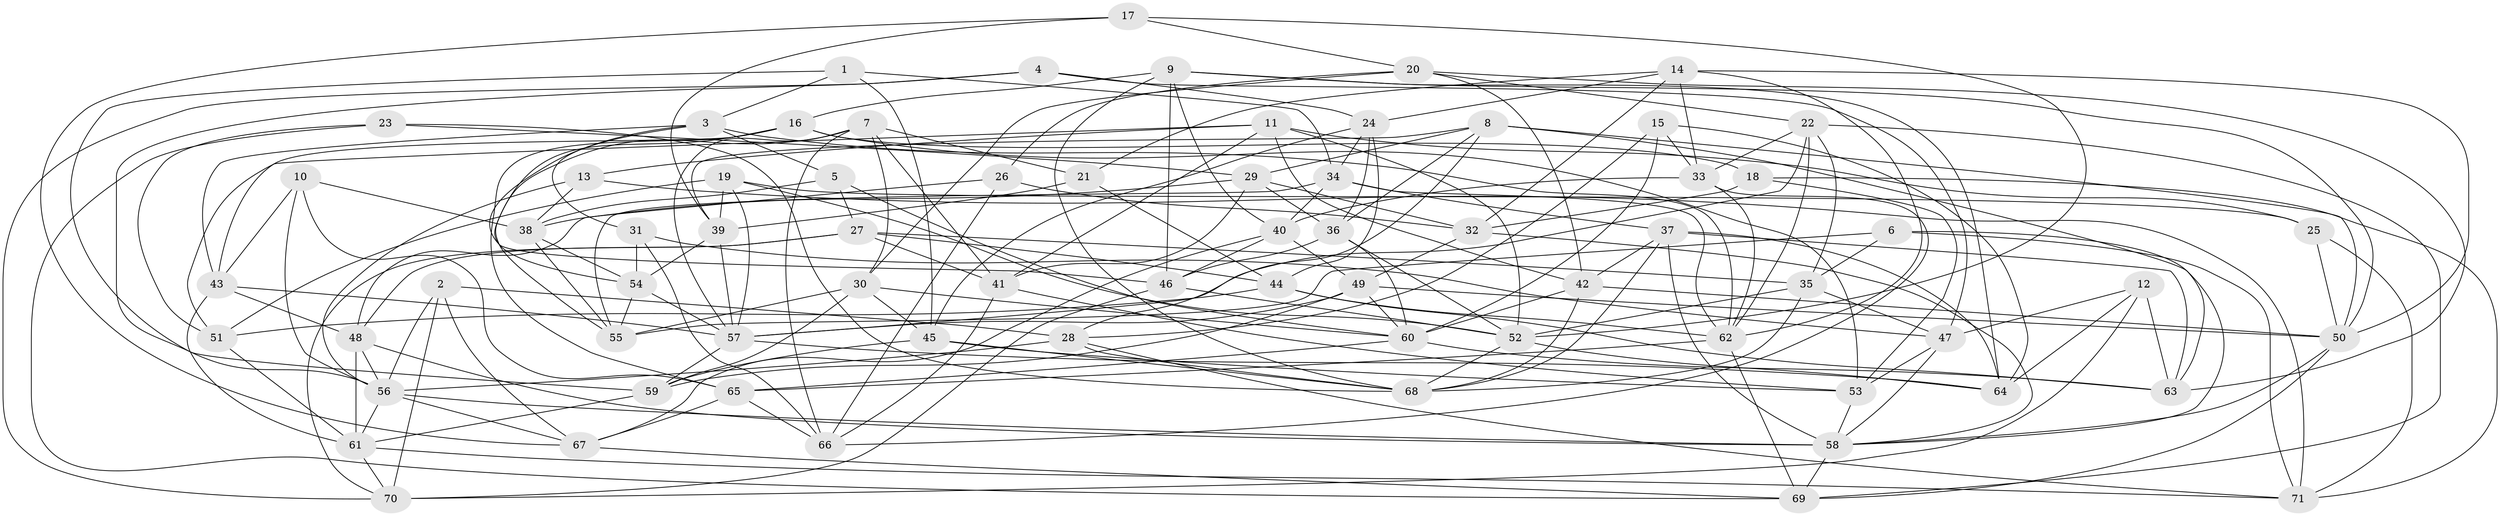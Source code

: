// original degree distribution, {4: 1.0}
// Generated by graph-tools (version 1.1) at 2025/50/03/09/25 03:50:57]
// undirected, 71 vertices, 206 edges
graph export_dot {
graph [start="1"]
  node [color=gray90,style=filled];
  1;
  2;
  3;
  4;
  5;
  6;
  7;
  8;
  9;
  10;
  11;
  12;
  13;
  14;
  15;
  16;
  17;
  18;
  19;
  20;
  21;
  22;
  23;
  24;
  25;
  26;
  27;
  28;
  29;
  30;
  31;
  32;
  33;
  34;
  35;
  36;
  37;
  38;
  39;
  40;
  41;
  42;
  43;
  44;
  45;
  46;
  47;
  48;
  49;
  50;
  51;
  52;
  53;
  54;
  55;
  56;
  57;
  58;
  59;
  60;
  61;
  62;
  63;
  64;
  65;
  66;
  67;
  68;
  69;
  70;
  71;
  1 -- 3 [weight=1.0];
  1 -- 34 [weight=1.0];
  1 -- 45 [weight=1.0];
  1 -- 59 [weight=1.0];
  2 -- 28 [weight=1.0];
  2 -- 56 [weight=1.0];
  2 -- 67 [weight=1.0];
  2 -- 70 [weight=1.0];
  3 -- 5 [weight=1.0];
  3 -- 31 [weight=1.0];
  3 -- 43 [weight=1.0];
  3 -- 46 [weight=1.0];
  3 -- 62 [weight=1.0];
  4 -- 24 [weight=1.0];
  4 -- 47 [weight=1.0];
  4 -- 56 [weight=1.0];
  4 -- 70 [weight=1.0];
  5 -- 27 [weight=1.0];
  5 -- 38 [weight=1.0];
  5 -- 60 [weight=1.0];
  6 -- 35 [weight=1.0];
  6 -- 55 [weight=1.0];
  6 -- 58 [weight=1.0];
  6 -- 71 [weight=1.0];
  7 -- 21 [weight=1.0];
  7 -- 30 [weight=1.0];
  7 -- 41 [weight=1.0];
  7 -- 55 [weight=1.0];
  7 -- 57 [weight=1.0];
  7 -- 66 [weight=1.0];
  8 -- 28 [weight=1.0];
  8 -- 29 [weight=1.0];
  8 -- 36 [weight=1.0];
  8 -- 39 [weight=1.0];
  8 -- 50 [weight=1.0];
  8 -- 63 [weight=1.0];
  9 -- 16 [weight=1.0];
  9 -- 40 [weight=1.0];
  9 -- 46 [weight=1.0];
  9 -- 50 [weight=1.0];
  9 -- 64 [weight=1.0];
  9 -- 68 [weight=1.0];
  10 -- 38 [weight=1.0];
  10 -- 43 [weight=1.0];
  10 -- 56 [weight=1.0];
  10 -- 65 [weight=1.0];
  11 -- 13 [weight=1.0];
  11 -- 25 [weight=1.0];
  11 -- 41 [weight=1.0];
  11 -- 42 [weight=1.0];
  11 -- 51 [weight=1.0];
  11 -- 52 [weight=1.0];
  12 -- 47 [weight=1.0];
  12 -- 63 [weight=1.0];
  12 -- 64 [weight=1.0];
  12 -- 70 [weight=1.0];
  13 -- 38 [weight=1.0];
  13 -- 56 [weight=1.0];
  13 -- 71 [weight=1.0];
  14 -- 21 [weight=1.0];
  14 -- 24 [weight=1.0];
  14 -- 32 [weight=1.0];
  14 -- 33 [weight=1.0];
  14 -- 50 [weight=1.0];
  14 -- 62 [weight=1.0];
  15 -- 28 [weight=1.0];
  15 -- 33 [weight=1.0];
  15 -- 60 [weight=1.0];
  15 -- 64 [weight=1.0];
  16 -- 18 [weight=1.0];
  16 -- 43 [weight=1.0];
  16 -- 53 [weight=1.0];
  16 -- 54 [weight=1.0];
  16 -- 65 [weight=1.0];
  17 -- 20 [weight=1.0];
  17 -- 39 [weight=1.0];
  17 -- 52 [weight=1.0];
  17 -- 67 [weight=1.0];
  18 -- 32 [weight=1.0];
  18 -- 53 [weight=1.0];
  18 -- 71 [weight=1.0];
  19 -- 25 [weight=1.0];
  19 -- 39 [weight=1.0];
  19 -- 51 [weight=1.0];
  19 -- 52 [weight=1.0];
  19 -- 57 [weight=2.0];
  20 -- 22 [weight=1.0];
  20 -- 26 [weight=1.0];
  20 -- 30 [weight=1.0];
  20 -- 42 [weight=1.0];
  20 -- 63 [weight=1.0];
  21 -- 39 [weight=1.0];
  21 -- 44 [weight=1.0];
  22 -- 33 [weight=1.0];
  22 -- 35 [weight=1.0];
  22 -- 57 [weight=1.0];
  22 -- 62 [weight=1.0];
  22 -- 69 [weight=1.0];
  23 -- 29 [weight=1.0];
  23 -- 51 [weight=1.0];
  23 -- 68 [weight=1.0];
  23 -- 69 [weight=1.0];
  24 -- 34 [weight=1.0];
  24 -- 36 [weight=1.0];
  24 -- 44 [weight=1.0];
  24 -- 45 [weight=1.0];
  25 -- 50 [weight=1.0];
  25 -- 71 [weight=1.0];
  26 -- 32 [weight=1.0];
  26 -- 48 [weight=1.0];
  26 -- 66 [weight=1.0];
  27 -- 35 [weight=1.0];
  27 -- 41 [weight=1.0];
  27 -- 44 [weight=1.0];
  27 -- 48 [weight=1.0];
  27 -- 70 [weight=1.0];
  28 -- 56 [weight=1.0];
  28 -- 68 [weight=1.0];
  28 -- 71 [weight=1.0];
  29 -- 32 [weight=1.0];
  29 -- 36 [weight=1.0];
  29 -- 38 [weight=1.0];
  29 -- 41 [weight=1.0];
  30 -- 45 [weight=1.0];
  30 -- 55 [weight=1.0];
  30 -- 59 [weight=1.0];
  30 -- 60 [weight=1.0];
  31 -- 47 [weight=1.0];
  31 -- 54 [weight=1.0];
  31 -- 66 [weight=1.0];
  32 -- 49 [weight=1.0];
  32 -- 58 [weight=1.0];
  33 -- 40 [weight=1.0];
  33 -- 62 [weight=1.0];
  33 -- 66 [weight=1.0];
  34 -- 37 [weight=1.0];
  34 -- 40 [weight=1.0];
  34 -- 55 [weight=1.0];
  34 -- 62 [weight=1.0];
  35 -- 47 [weight=1.0];
  35 -- 52 [weight=1.0];
  35 -- 68 [weight=1.0];
  36 -- 46 [weight=1.0];
  36 -- 52 [weight=1.0];
  36 -- 60 [weight=1.0];
  37 -- 42 [weight=1.0];
  37 -- 58 [weight=1.0];
  37 -- 63 [weight=1.0];
  37 -- 64 [weight=1.0];
  37 -- 68 [weight=1.0];
  38 -- 54 [weight=1.0];
  38 -- 55 [weight=1.0];
  39 -- 54 [weight=1.0];
  39 -- 57 [weight=1.0];
  40 -- 46 [weight=1.0];
  40 -- 49 [weight=1.0];
  40 -- 67 [weight=1.0];
  41 -- 53 [weight=1.0];
  41 -- 66 [weight=1.0];
  42 -- 50 [weight=1.0];
  42 -- 60 [weight=1.0];
  42 -- 68 [weight=1.0];
  43 -- 48 [weight=1.0];
  43 -- 57 [weight=1.0];
  43 -- 61 [weight=1.0];
  44 -- 51 [weight=1.0];
  44 -- 62 [weight=1.0];
  44 -- 63 [weight=1.0];
  45 -- 53 [weight=1.0];
  45 -- 59 [weight=1.0];
  45 -- 68 [weight=1.0];
  46 -- 52 [weight=1.0];
  46 -- 70 [weight=1.0];
  47 -- 53 [weight=1.0];
  47 -- 58 [weight=1.0];
  48 -- 56 [weight=1.0];
  48 -- 58 [weight=1.0];
  48 -- 61 [weight=1.0];
  49 -- 50 [weight=1.0];
  49 -- 57 [weight=1.0];
  49 -- 59 [weight=1.0];
  49 -- 60 [weight=1.0];
  50 -- 58 [weight=1.0];
  50 -- 69 [weight=1.0];
  51 -- 61 [weight=2.0];
  52 -- 64 [weight=1.0];
  52 -- 68 [weight=1.0];
  53 -- 58 [weight=1.0];
  54 -- 55 [weight=1.0];
  54 -- 57 [weight=1.0];
  56 -- 58 [weight=2.0];
  56 -- 61 [weight=1.0];
  56 -- 67 [weight=1.0];
  57 -- 59 [weight=1.0];
  57 -- 64 [weight=1.0];
  58 -- 69 [weight=1.0];
  59 -- 61 [weight=1.0];
  60 -- 63 [weight=1.0];
  60 -- 65 [weight=1.0];
  61 -- 70 [weight=1.0];
  61 -- 71 [weight=1.0];
  62 -- 65 [weight=1.0];
  62 -- 69 [weight=1.0];
  65 -- 66 [weight=1.0];
  65 -- 67 [weight=1.0];
  67 -- 69 [weight=1.0];
}
